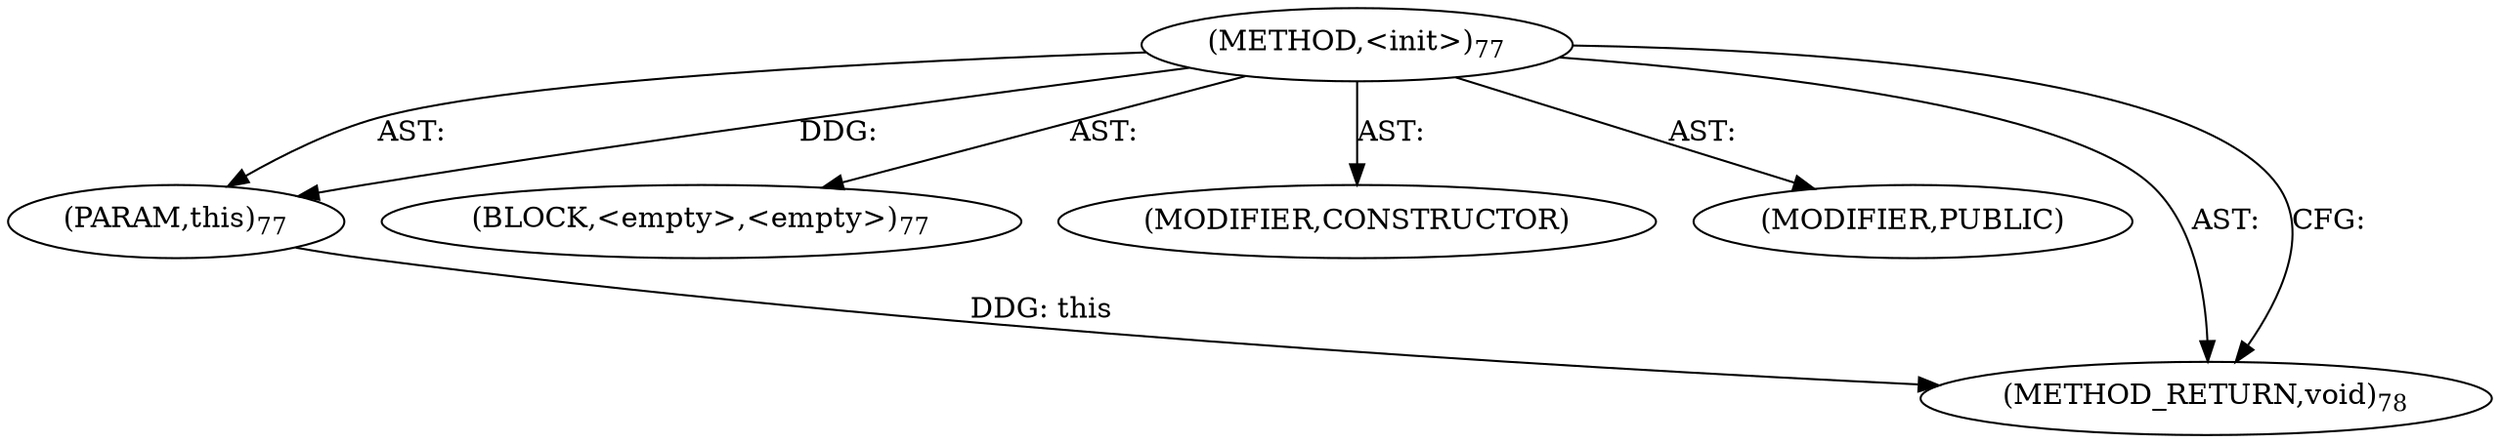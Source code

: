 digraph "&lt;init&gt;" {  
"111669149696" [label = <(METHOD,&lt;init&gt;)<SUB>77</SUB>> ]
"115964116993" [label = <(PARAM,this)<SUB>77</SUB>> ]
"25769803776" [label = <(BLOCK,&lt;empty&gt;,&lt;empty&gt;)<SUB>77</SUB>> ]
"133143986176" [label = <(MODIFIER,CONSTRUCTOR)> ]
"133143986177" [label = <(MODIFIER,PUBLIC)> ]
"128849018880" [label = <(METHOD_RETURN,void)<SUB>78</SUB>> ]
  "111669149696" -> "115964116993"  [ label = "AST: "] 
  "111669149696" -> "25769803776"  [ label = "AST: "] 
  "111669149696" -> "133143986176"  [ label = "AST: "] 
  "111669149696" -> "133143986177"  [ label = "AST: "] 
  "111669149696" -> "128849018880"  [ label = "AST: "] 
  "111669149696" -> "128849018880"  [ label = "CFG: "] 
  "115964116993" -> "128849018880"  [ label = "DDG: this"] 
  "111669149696" -> "115964116993"  [ label = "DDG: "] 
}
